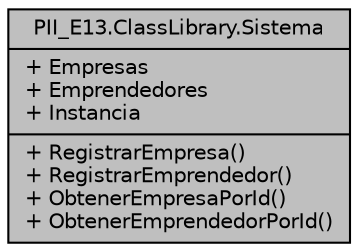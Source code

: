 digraph "PII_E13.ClassLibrary.Sistema"
{
 // INTERACTIVE_SVG=YES
 // LATEX_PDF_SIZE
  edge [fontname="Helvetica",fontsize="10",labelfontname="Helvetica",labelfontsize="10"];
  node [fontname="Helvetica",fontsize="10",shape=record];
  Node1 [label="{PII_E13.ClassLibrary.Sistema\n|+ Empresas\l+ Emprendedores\l+ Instancia\l|+ RegistrarEmpresa()\l+ RegistrarEmprendedor()\l+ ObtenerEmpresaPorId()\l+ ObtenerEmprendedorPorId()\l}",height=0.2,width=0.4,color="black", fillcolor="grey75", style="filled", fontcolor="black",tooltip="Esta clase representa al sistema principal de la aplicación. Permite registrar usuarios como Empresas..."];
}
